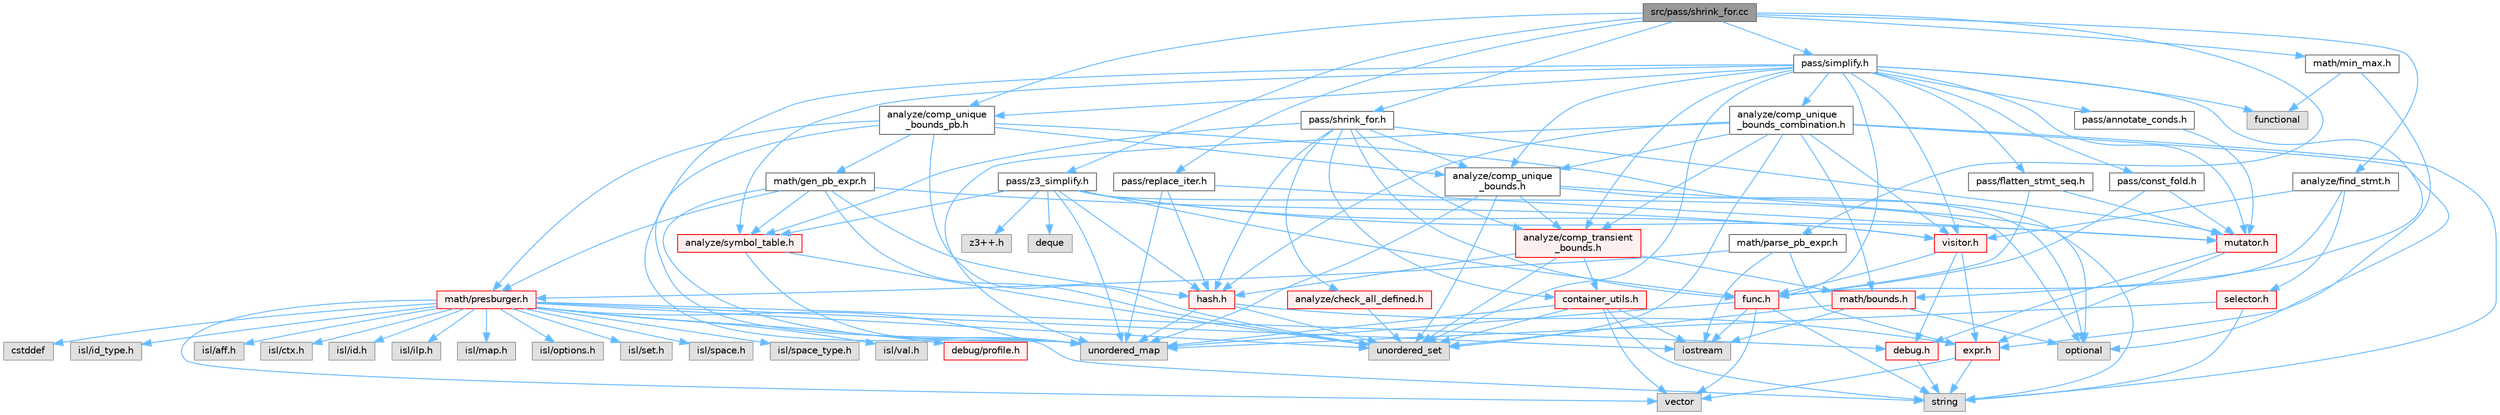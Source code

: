 digraph "src/pass/shrink_for.cc"
{
 // LATEX_PDF_SIZE
  bgcolor="transparent";
  edge [fontname=Helvetica,fontsize=10,labelfontname=Helvetica,labelfontsize=10];
  node [fontname=Helvetica,fontsize=10,shape=box,height=0.2,width=0.4];
  Node1 [label="src/pass/shrink_for.cc",height=0.2,width=0.4,color="gray40", fillcolor="grey60", style="filled", fontcolor="black",tooltip=" "];
  Node1 -> Node2 [color="steelblue1",style="solid"];
  Node2 [label="analyze/comp_unique\l_bounds_pb.h",height=0.2,width=0.4,color="grey40", fillcolor="white", style="filled",URL="$comp__unique__bounds__pb_8h.html",tooltip=" "];
  Node2 -> Node3 [color="steelblue1",style="solid"];
  Node3 [label="optional",height=0.2,width=0.4,color="grey60", fillcolor="#E0E0E0", style="filled",tooltip=" "];
  Node2 -> Node4 [color="steelblue1",style="solid"];
  Node4 [label="unordered_map",height=0.2,width=0.4,color="grey60", fillcolor="#E0E0E0", style="filled",tooltip=" "];
  Node2 -> Node5 [color="steelblue1",style="solid"];
  Node5 [label="unordered_set",height=0.2,width=0.4,color="grey60", fillcolor="#E0E0E0", style="filled",tooltip=" "];
  Node2 -> Node6 [color="steelblue1",style="solid"];
  Node6 [label="analyze/comp_unique\l_bounds.h",height=0.2,width=0.4,color="grey40", fillcolor="white", style="filled",URL="$comp__unique__bounds_8h.html",tooltip=" "];
  Node6 -> Node3 [color="steelblue1",style="solid"];
  Node6 -> Node7 [color="steelblue1",style="solid"];
  Node7 [label="string",height=0.2,width=0.4,color="grey60", fillcolor="#E0E0E0", style="filled",tooltip=" "];
  Node6 -> Node4 [color="steelblue1",style="solid"];
  Node6 -> Node5 [color="steelblue1",style="solid"];
  Node6 -> Node8 [color="steelblue1",style="solid"];
  Node8 [label="analyze/comp_transient\l_bounds.h",height=0.2,width=0.4,color="red", fillcolor="#FFF0F0", style="filled",URL="$comp__transient__bounds_8h.html",tooltip=" "];
  Node8 -> Node5 [color="steelblue1",style="solid"];
  Node8 -> Node36 [color="steelblue1",style="solid"];
  Node36 [label="container_utils.h",height=0.2,width=0.4,color="red", fillcolor="#FFF0F0", style="filled",URL="$container__utils_8h.html",tooltip=" "];
  Node36 -> Node12 [color="steelblue1",style="solid"];
  Node12 [label="iostream",height=0.2,width=0.4,color="grey60", fillcolor="#E0E0E0", style="filled",tooltip=" "];
  Node36 -> Node7 [color="steelblue1",style="solid"];
  Node36 -> Node4 [color="steelblue1",style="solid"];
  Node36 -> Node5 [color="steelblue1",style="solid"];
  Node36 -> Node14 [color="steelblue1",style="solid"];
  Node14 [label="vector",height=0.2,width=0.4,color="grey60", fillcolor="#E0E0E0", style="filled",tooltip=" "];
  Node8 -> Node65 [color="steelblue1",style="solid"];
  Node65 [label="hash.h",height=0.2,width=0.4,color="red", fillcolor="#FFF0F0", style="filled",URL="$hash_8h.html",tooltip=" "];
  Node65 -> Node4 [color="steelblue1",style="solid"];
  Node65 -> Node5 [color="steelblue1",style="solid"];
  Node65 -> Node45 [color="steelblue1",style="solid"];
  Node45 [label="expr.h",height=0.2,width=0.4,color="red", fillcolor="#FFF0F0", style="filled",URL="$expr_8h.html",tooltip=" "];
  Node45 -> Node7 [color="steelblue1",style="solid"];
  Node45 -> Node14 [color="steelblue1",style="solid"];
  Node8 -> Node68 [color="steelblue1",style="solid"];
  Node68 [label="math/bounds.h",height=0.2,width=0.4,color="red", fillcolor="#FFF0F0", style="filled",URL="$bounds_8h.html",tooltip=" "];
  Node68 -> Node12 [color="steelblue1",style="solid"];
  Node68 -> Node3 [color="steelblue1",style="solid"];
  Node68 -> Node5 [color="steelblue1",style="solid"];
  Node2 -> Node73 [color="steelblue1",style="solid"];
  Node73 [label="math/gen_pb_expr.h",height=0.2,width=0.4,color="grey40", fillcolor="white", style="filled",URL="$gen__pb__expr_8h.html",tooltip=" "];
  Node73 -> Node4 [color="steelblue1",style="solid"];
  Node73 -> Node5 [color="steelblue1",style="solid"];
  Node73 -> Node74 [color="steelblue1",style="solid"];
  Node74 [label="analyze/symbol_table.h",height=0.2,width=0.4,color="red", fillcolor="#FFF0F0", style="filled",URL="$symbol__table_8h.html",tooltip=" "];
  Node74 -> Node4 [color="steelblue1",style="solid"];
  Node74 -> Node5 [color="steelblue1",style="solid"];
  Node73 -> Node65 [color="steelblue1",style="solid"];
  Node73 -> Node75 [color="steelblue1",style="solid"];
  Node75 [label="math/presburger.h",height=0.2,width=0.4,color="red", fillcolor="#FFF0F0", style="filled",URL="$presburger_8h.html",tooltip=" "];
  Node75 -> Node76 [color="steelblue1",style="solid"];
  Node76 [label="cstddef",height=0.2,width=0.4,color="grey60", fillcolor="#E0E0E0", style="filled",tooltip=" "];
  Node75 -> Node12 [color="steelblue1",style="solid"];
  Node75 -> Node77 [color="steelblue1",style="solid"];
  Node77 [label="isl/id_type.h",height=0.2,width=0.4,color="grey60", fillcolor="#E0E0E0", style="filled",tooltip=" "];
  Node75 -> Node7 [color="steelblue1",style="solid"];
  Node75 -> Node5 [color="steelblue1",style="solid"];
  Node75 -> Node14 [color="steelblue1",style="solid"];
  Node75 -> Node78 [color="steelblue1",style="solid"];
  Node78 [label="isl/aff.h",height=0.2,width=0.4,color="grey60", fillcolor="#E0E0E0", style="filled",tooltip=" "];
  Node75 -> Node79 [color="steelblue1",style="solid"];
  Node79 [label="isl/ctx.h",height=0.2,width=0.4,color="grey60", fillcolor="#E0E0E0", style="filled",tooltip=" "];
  Node75 -> Node80 [color="steelblue1",style="solid"];
  Node80 [label="isl/id.h",height=0.2,width=0.4,color="grey60", fillcolor="#E0E0E0", style="filled",tooltip=" "];
  Node75 -> Node81 [color="steelblue1",style="solid"];
  Node81 [label="isl/ilp.h",height=0.2,width=0.4,color="grey60", fillcolor="#E0E0E0", style="filled",tooltip=" "];
  Node75 -> Node82 [color="steelblue1",style="solid"];
  Node82 [label="isl/map.h",height=0.2,width=0.4,color="grey60", fillcolor="#E0E0E0", style="filled",tooltip=" "];
  Node75 -> Node83 [color="steelblue1",style="solid"];
  Node83 [label="isl/options.h",height=0.2,width=0.4,color="grey60", fillcolor="#E0E0E0", style="filled",tooltip=" "];
  Node75 -> Node84 [color="steelblue1",style="solid"];
  Node84 [label="isl/set.h",height=0.2,width=0.4,color="grey60", fillcolor="#E0E0E0", style="filled",tooltip=" "];
  Node75 -> Node85 [color="steelblue1",style="solid"];
  Node85 [label="isl/space.h",height=0.2,width=0.4,color="grey60", fillcolor="#E0E0E0", style="filled",tooltip=" "];
  Node75 -> Node86 [color="steelblue1",style="solid"];
  Node86 [label="isl/space_type.h",height=0.2,width=0.4,color="grey60", fillcolor="#E0E0E0", style="filled",tooltip=" "];
  Node75 -> Node87 [color="steelblue1",style="solid"];
  Node87 [label="isl/val.h",height=0.2,width=0.4,color="grey60", fillcolor="#E0E0E0", style="filled",tooltip=" "];
  Node75 -> Node60 [color="steelblue1",style="solid"];
  Node60 [label="debug.h",height=0.2,width=0.4,color="red", fillcolor="#FFF0F0", style="filled",URL="$debug_8h.html",tooltip=" "];
  Node60 -> Node7 [color="steelblue1",style="solid"];
  Node75 -> Node88 [color="steelblue1",style="solid"];
  Node88 [label="debug/profile.h",height=0.2,width=0.4,color="red", fillcolor="#FFF0F0", style="filled",URL="$profile_8h.html",tooltip=" "];
  Node73 -> Node59 [color="steelblue1",style="solid"];
  Node59 [label="visitor.h",height=0.2,width=0.4,color="red", fillcolor="#FFF0F0", style="filled",URL="$visitor_8h.html",tooltip=" "];
  Node59 -> Node60 [color="steelblue1",style="solid"];
  Node59 -> Node45 [color="steelblue1",style="solid"];
  Node59 -> Node11 [color="steelblue1",style="solid"];
  Node11 [label="func.h",height=0.2,width=0.4,color="red", fillcolor="#FFF0F0", style="filled",URL="$func_8h.html",tooltip=" "];
  Node11 -> Node12 [color="steelblue1",style="solid"];
  Node11 -> Node7 [color="steelblue1",style="solid"];
  Node11 -> Node4 [color="steelblue1",style="solid"];
  Node11 -> Node14 [color="steelblue1",style="solid"];
  Node2 -> Node75 [color="steelblue1",style="solid"];
  Node1 -> Node10 [color="steelblue1",style="solid"];
  Node10 [label="analyze/find_stmt.h",height=0.2,width=0.4,color="grey40", fillcolor="white", style="filled",URL="$find__stmt_8h.html",tooltip=" "];
  Node10 -> Node11 [color="steelblue1",style="solid"];
  Node10 -> Node58 [color="steelblue1",style="solid"];
  Node58 [label="selector.h",height=0.2,width=0.4,color="red", fillcolor="#FFF0F0", style="filled",URL="$selector_8h.html",tooltip=" "];
  Node58 -> Node7 [color="steelblue1",style="solid"];
  Node58 -> Node4 [color="steelblue1",style="solid"];
  Node10 -> Node59 [color="steelblue1",style="solid"];
  Node1 -> Node92 [color="steelblue1",style="solid"];
  Node92 [label="math/min_max.h",height=0.2,width=0.4,color="grey40", fillcolor="white", style="filled",URL="$min__max_8h.html",tooltip=" "];
  Node92 -> Node17 [color="steelblue1",style="solid"];
  Node17 [label="functional",height=0.2,width=0.4,color="grey60", fillcolor="#E0E0E0", style="filled",tooltip=" "];
  Node92 -> Node45 [color="steelblue1",style="solid"];
  Node1 -> Node93 [color="steelblue1",style="solid"];
  Node93 [label="math/parse_pb_expr.h",height=0.2,width=0.4,color="grey40", fillcolor="white", style="filled",URL="$parse__pb__expr_8h.html",tooltip=" "];
  Node93 -> Node12 [color="steelblue1",style="solid"];
  Node93 -> Node45 [color="steelblue1",style="solid"];
  Node93 -> Node75 [color="steelblue1",style="solid"];
  Node1 -> Node94 [color="steelblue1",style="solid"];
  Node94 [label="pass/replace_iter.h",height=0.2,width=0.4,color="grey40", fillcolor="white", style="filled",URL="$replace__iter_8h.html",tooltip=" "];
  Node94 -> Node4 [color="steelblue1",style="solid"];
  Node94 -> Node65 [color="steelblue1",style="solid"];
  Node94 -> Node95 [color="steelblue1",style="solid"];
  Node95 [label="mutator.h",height=0.2,width=0.4,color="red", fillcolor="#FFF0F0", style="filled",URL="$mutator_8h.html",tooltip=" "];
  Node95 -> Node60 [color="steelblue1",style="solid"];
  Node95 -> Node45 [color="steelblue1",style="solid"];
  Node1 -> Node96 [color="steelblue1",style="solid"];
  Node96 [label="pass/shrink_for.h",height=0.2,width=0.4,color="grey40", fillcolor="white", style="filled",URL="$shrink__for_8h.html",tooltip=" "];
  Node96 -> Node97 [color="steelblue1",style="solid"];
  Node97 [label="analyze/check_all_defined.h",height=0.2,width=0.4,color="red", fillcolor="#FFF0F0", style="filled",URL="$check__all__defined_8h.html",tooltip=" "];
  Node97 -> Node5 [color="steelblue1",style="solid"];
  Node96 -> Node8 [color="steelblue1",style="solid"];
  Node96 -> Node6 [color="steelblue1",style="solid"];
  Node96 -> Node74 [color="steelblue1",style="solid"];
  Node96 -> Node36 [color="steelblue1",style="solid"];
  Node96 -> Node11 [color="steelblue1",style="solid"];
  Node96 -> Node65 [color="steelblue1",style="solid"];
  Node96 -> Node95 [color="steelblue1",style="solid"];
  Node1 -> Node98 [color="steelblue1",style="solid"];
  Node98 [label="pass/simplify.h",height=0.2,width=0.4,color="grey40", fillcolor="white", style="filled",URL="$simplify_8h.html",tooltip=" "];
  Node98 -> Node17 [color="steelblue1",style="solid"];
  Node98 -> Node4 [color="steelblue1",style="solid"];
  Node98 -> Node5 [color="steelblue1",style="solid"];
  Node98 -> Node8 [color="steelblue1",style="solid"];
  Node98 -> Node6 [color="steelblue1",style="solid"];
  Node98 -> Node99 [color="steelblue1",style="solid"];
  Node99 [label="analyze/comp_unique\l_bounds_combination.h",height=0.2,width=0.4,color="grey40", fillcolor="white", style="filled",URL="$comp__unique__bounds__combination_8h.html",tooltip=" "];
  Node99 -> Node3 [color="steelblue1",style="solid"];
  Node99 -> Node7 [color="steelblue1",style="solid"];
  Node99 -> Node4 [color="steelblue1",style="solid"];
  Node99 -> Node5 [color="steelblue1",style="solid"];
  Node99 -> Node8 [color="steelblue1",style="solid"];
  Node99 -> Node6 [color="steelblue1",style="solid"];
  Node99 -> Node65 [color="steelblue1",style="solid"];
  Node99 -> Node68 [color="steelblue1",style="solid"];
  Node99 -> Node59 [color="steelblue1",style="solid"];
  Node98 -> Node2 [color="steelblue1",style="solid"];
  Node98 -> Node74 [color="steelblue1",style="solid"];
  Node98 -> Node11 [color="steelblue1",style="solid"];
  Node98 -> Node68 [color="steelblue1",style="solid"];
  Node98 -> Node95 [color="steelblue1",style="solid"];
  Node98 -> Node100 [color="steelblue1",style="solid"];
  Node100 [label="pass/annotate_conds.h",height=0.2,width=0.4,color="grey40", fillcolor="white", style="filled",URL="$annotate__conds_8h.html",tooltip=" "];
  Node100 -> Node95 [color="steelblue1",style="solid"];
  Node98 -> Node101 [color="steelblue1",style="solid"];
  Node101 [label="pass/const_fold.h",height=0.2,width=0.4,color="grey40", fillcolor="white", style="filled",URL="$const__fold_8h.html",tooltip=" "];
  Node101 -> Node11 [color="steelblue1",style="solid"];
  Node101 -> Node95 [color="steelblue1",style="solid"];
  Node98 -> Node102 [color="steelblue1",style="solid"];
  Node102 [label="pass/flatten_stmt_seq.h",height=0.2,width=0.4,color="grey40", fillcolor="white", style="filled",URL="$flatten__stmt__seq_8h.html",tooltip=" "];
  Node102 -> Node11 [color="steelblue1",style="solid"];
  Node102 -> Node95 [color="steelblue1",style="solid"];
  Node98 -> Node59 [color="steelblue1",style="solid"];
  Node1 -> Node103 [color="steelblue1",style="solid"];
  Node103 [label="pass/z3_simplify.h",height=0.2,width=0.4,color="grey40", fillcolor="white", style="filled",URL="$z3__simplify_8h.html",tooltip=" "];
  Node103 -> Node104 [color="steelblue1",style="solid"];
  Node104 [label="deque",height=0.2,width=0.4,color="grey60", fillcolor="#E0E0E0", style="filled",tooltip=" "];
  Node103 -> Node3 [color="steelblue1",style="solid"];
  Node103 -> Node4 [color="steelblue1",style="solid"];
  Node103 -> Node105 [color="steelblue1",style="solid"];
  Node105 [label="z3++.h",height=0.2,width=0.4,color="grey60", fillcolor="#E0E0E0", style="filled",tooltip=" "];
  Node103 -> Node74 [color="steelblue1",style="solid"];
  Node103 -> Node11 [color="steelblue1",style="solid"];
  Node103 -> Node65 [color="steelblue1",style="solid"];
  Node103 -> Node95 [color="steelblue1",style="solid"];
  Node103 -> Node59 [color="steelblue1",style="solid"];
}
